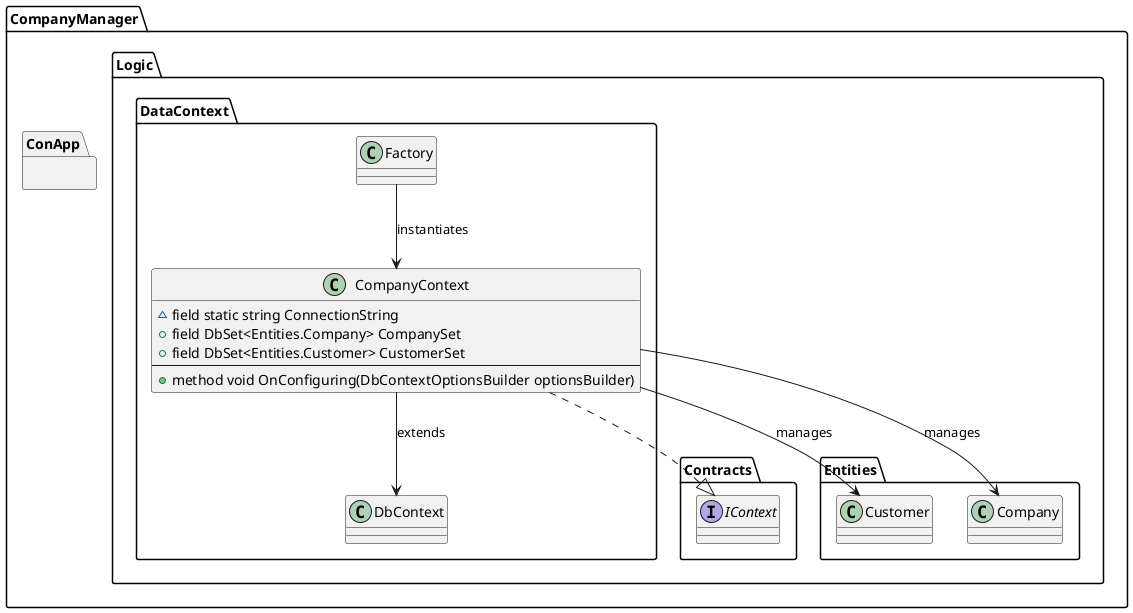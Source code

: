 @startuml
package CompanyManager.Logic.Contracts {
        interface IContext {
        }
}

package CompanyManager.Logic.Entities {

        class Customer {
        }

        class Company {
        }
}
package CompanyManager.Logic.DataContext {
        class DbContext

        class CompanyContext {
                ~field static string ConnectionString
                +field DbSet<Entities.Company> CompanySet
                +field DbSet<Entities.Customer> CustomerSet
                --
                +method void OnConfiguring(DbContextOptionsBuilder optionsBuilder)
        }

        class Factory {
        }

        CompanyContext --> Company : manages
        CompanyContext --> Customer : manages
        CompanyContext --> DbContext : extends
        CompanyContext ..|> IContext
        Factory --> CompanyContext : instantiates
}

package CompanyManager.ConApp {
}
@enduml
